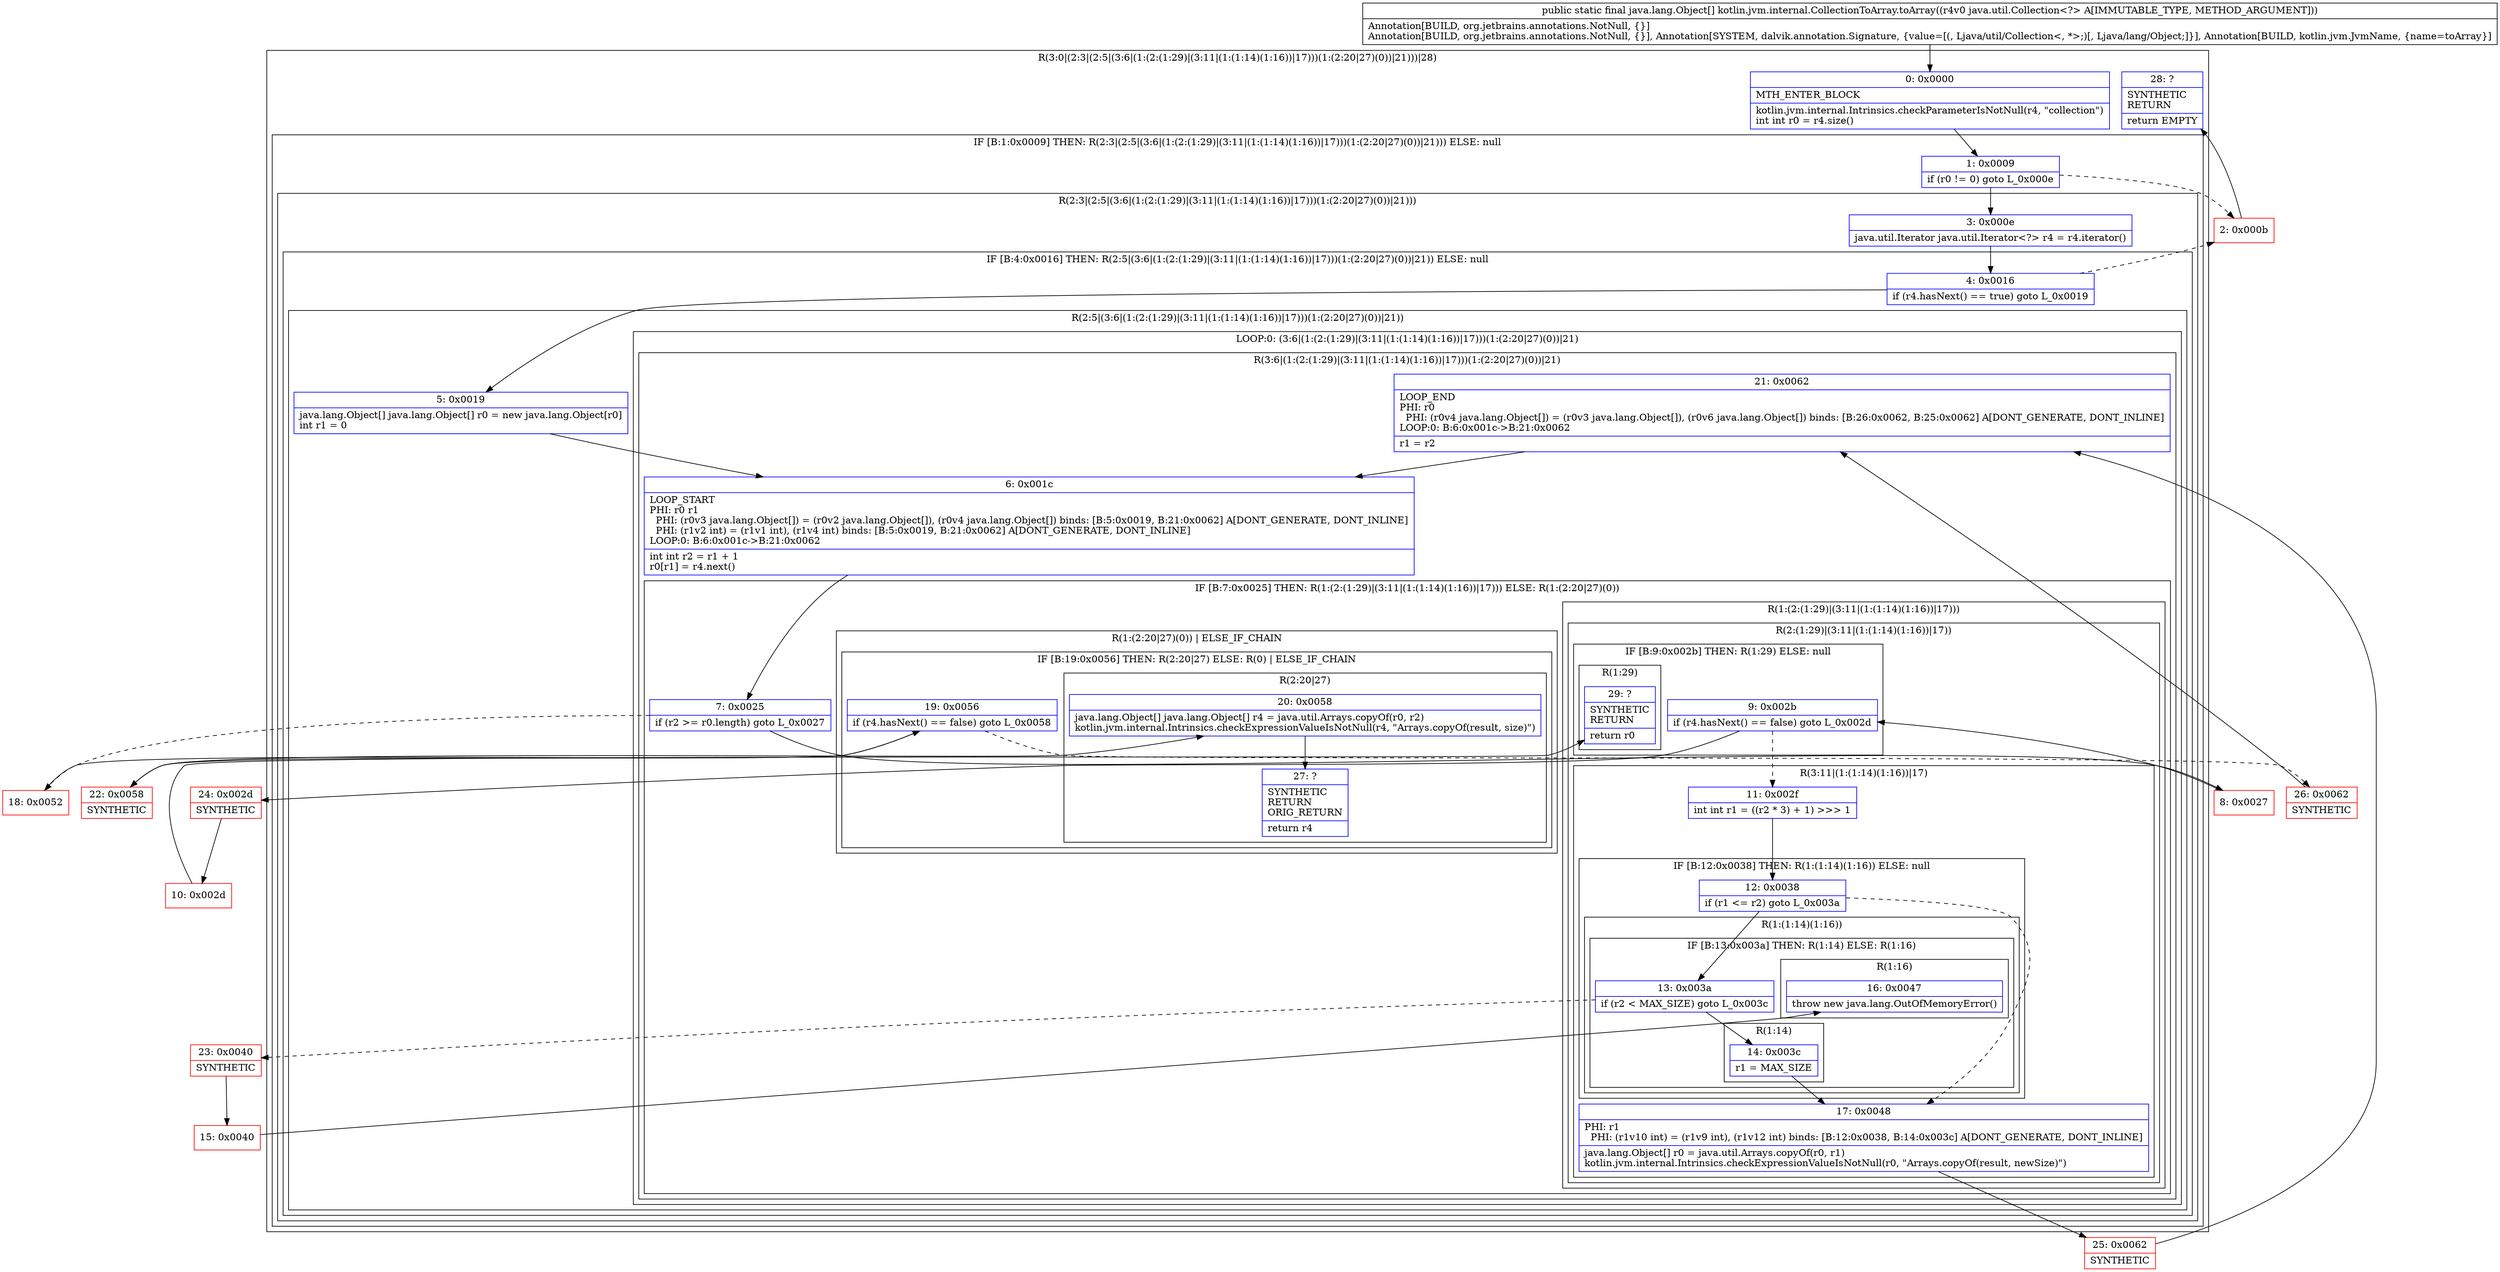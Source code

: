 digraph "CFG forkotlin.jvm.internal.CollectionToArray.toArray(Ljava\/util\/Collection;)[Ljava\/lang\/Object;" {
subgraph cluster_Region_290298115 {
label = "R(3:0|(2:3|(2:5|(3:6|(1:(2:(1:29)|(3:11|(1:(1:14)(1:16))|17)))(1:(2:20|27)(0))|21)))|28)";
node [shape=record,color=blue];
Node_0 [shape=record,label="{0\:\ 0x0000|MTH_ENTER_BLOCK\l|kotlin.jvm.internal.Intrinsics.checkParameterIsNotNull(r4, \"collection\")\lint int r0 = r4.size()\l}"];
subgraph cluster_IfRegion_1294387303 {
label = "IF [B:1:0x0009] THEN: R(2:3|(2:5|(3:6|(1:(2:(1:29)|(3:11|(1:(1:14)(1:16))|17)))(1:(2:20|27)(0))|21))) ELSE: null";
node [shape=record,color=blue];
Node_1 [shape=record,label="{1\:\ 0x0009|if (r0 != 0) goto L_0x000e\l}"];
subgraph cluster_Region_872895414 {
label = "R(2:3|(2:5|(3:6|(1:(2:(1:29)|(3:11|(1:(1:14)(1:16))|17)))(1:(2:20|27)(0))|21)))";
node [shape=record,color=blue];
Node_3 [shape=record,label="{3\:\ 0x000e|java.util.Iterator java.util.Iterator\<?\> r4 = r4.iterator()\l}"];
subgraph cluster_IfRegion_1241469364 {
label = "IF [B:4:0x0016] THEN: R(2:5|(3:6|(1:(2:(1:29)|(3:11|(1:(1:14)(1:16))|17)))(1:(2:20|27)(0))|21)) ELSE: null";
node [shape=record,color=blue];
Node_4 [shape=record,label="{4\:\ 0x0016|if (r4.hasNext() == true) goto L_0x0019\l}"];
subgraph cluster_Region_712890660 {
label = "R(2:5|(3:6|(1:(2:(1:29)|(3:11|(1:(1:14)(1:16))|17)))(1:(2:20|27)(0))|21))";
node [shape=record,color=blue];
Node_5 [shape=record,label="{5\:\ 0x0019|java.lang.Object[] java.lang.Object[] r0 = new java.lang.Object[r0]\lint r1 = 0\l}"];
subgraph cluster_LoopRegion_622134191 {
label = "LOOP:0: (3:6|(1:(2:(1:29)|(3:11|(1:(1:14)(1:16))|17)))(1:(2:20|27)(0))|21)";
node [shape=record,color=blue];
subgraph cluster_Region_853658908 {
label = "R(3:6|(1:(2:(1:29)|(3:11|(1:(1:14)(1:16))|17)))(1:(2:20|27)(0))|21)";
node [shape=record,color=blue];
Node_6 [shape=record,label="{6\:\ 0x001c|LOOP_START\lPHI: r0 r1 \l  PHI: (r0v3 java.lang.Object[]) = (r0v2 java.lang.Object[]), (r0v4 java.lang.Object[]) binds: [B:5:0x0019, B:21:0x0062] A[DONT_GENERATE, DONT_INLINE]\l  PHI: (r1v2 int) = (r1v1 int), (r1v4 int) binds: [B:5:0x0019, B:21:0x0062] A[DONT_GENERATE, DONT_INLINE]\lLOOP:0: B:6:0x001c\-\>B:21:0x0062\l|int int r2 = r1 + 1\lr0[r1] = r4.next()\l}"];
subgraph cluster_IfRegion_2012332038 {
label = "IF [B:7:0x0025] THEN: R(1:(2:(1:29)|(3:11|(1:(1:14)(1:16))|17))) ELSE: R(1:(2:20|27)(0))";
node [shape=record,color=blue];
Node_7 [shape=record,label="{7\:\ 0x0025|if (r2 \>= r0.length) goto L_0x0027\l}"];
subgraph cluster_Region_833181926 {
label = "R(1:(2:(1:29)|(3:11|(1:(1:14)(1:16))|17)))";
node [shape=record,color=blue];
subgraph cluster_Region_2070912016 {
label = "R(2:(1:29)|(3:11|(1:(1:14)(1:16))|17))";
node [shape=record,color=blue];
subgraph cluster_IfRegion_1980860061 {
label = "IF [B:9:0x002b] THEN: R(1:29) ELSE: null";
node [shape=record,color=blue];
Node_9 [shape=record,label="{9\:\ 0x002b|if (r4.hasNext() == false) goto L_0x002d\l}"];
subgraph cluster_Region_221156619 {
label = "R(1:29)";
node [shape=record,color=blue];
Node_29 [shape=record,label="{29\:\ ?|SYNTHETIC\lRETURN\l|return r0\l}"];
}
}
subgraph cluster_Region_1262779743 {
label = "R(3:11|(1:(1:14)(1:16))|17)";
node [shape=record,color=blue];
Node_11 [shape=record,label="{11\:\ 0x002f|int int r1 = ((r2 * 3) + 1) \>\>\> 1\l}"];
subgraph cluster_IfRegion_842143889 {
label = "IF [B:12:0x0038] THEN: R(1:(1:14)(1:16)) ELSE: null";
node [shape=record,color=blue];
Node_12 [shape=record,label="{12\:\ 0x0038|if (r1 \<= r2) goto L_0x003a\l}"];
subgraph cluster_Region_795146577 {
label = "R(1:(1:14)(1:16))";
node [shape=record,color=blue];
subgraph cluster_IfRegion_1270484769 {
label = "IF [B:13:0x003a] THEN: R(1:14) ELSE: R(1:16)";
node [shape=record,color=blue];
Node_13 [shape=record,label="{13\:\ 0x003a|if (r2 \< MAX_SIZE) goto L_0x003c\l}"];
subgraph cluster_Region_843406736 {
label = "R(1:14)";
node [shape=record,color=blue];
Node_14 [shape=record,label="{14\:\ 0x003c|r1 = MAX_SIZE\l}"];
}
subgraph cluster_Region_576819049 {
label = "R(1:16)";
node [shape=record,color=blue];
Node_16 [shape=record,label="{16\:\ 0x0047|throw new java.lang.OutOfMemoryError()\l}"];
}
}
}
}
Node_17 [shape=record,label="{17\:\ 0x0048|PHI: r1 \l  PHI: (r1v10 int) = (r1v9 int), (r1v12 int) binds: [B:12:0x0038, B:14:0x003c] A[DONT_GENERATE, DONT_INLINE]\l|java.lang.Object[] r0 = java.util.Arrays.copyOf(r0, r1)\lkotlin.jvm.internal.Intrinsics.checkExpressionValueIsNotNull(r0, \"Arrays.copyOf(result, newSize)\")\l}"];
}
}
}
subgraph cluster_Region_1500810667 {
label = "R(1:(2:20|27)(0)) | ELSE_IF_CHAIN\l";
node [shape=record,color=blue];
subgraph cluster_IfRegion_2022043914 {
label = "IF [B:19:0x0056] THEN: R(2:20|27) ELSE: R(0) | ELSE_IF_CHAIN\l";
node [shape=record,color=blue];
Node_19 [shape=record,label="{19\:\ 0x0056|if (r4.hasNext() == false) goto L_0x0058\l}"];
subgraph cluster_Region_1517565957 {
label = "R(2:20|27)";
node [shape=record,color=blue];
Node_20 [shape=record,label="{20\:\ 0x0058|java.lang.Object[] java.lang.Object[] r4 = java.util.Arrays.copyOf(r0, r2)\lkotlin.jvm.internal.Intrinsics.checkExpressionValueIsNotNull(r4, \"Arrays.copyOf(result, size)\")\l}"];
Node_27 [shape=record,label="{27\:\ ?|SYNTHETIC\lRETURN\lORIG_RETURN\l|return r4\l}"];
}
subgraph cluster_Region_1585190281 {
label = "R(0)";
node [shape=record,color=blue];
}
}
}
}
Node_21 [shape=record,label="{21\:\ 0x0062|LOOP_END\lPHI: r0 \l  PHI: (r0v4 java.lang.Object[]) = (r0v3 java.lang.Object[]), (r0v6 java.lang.Object[]) binds: [B:26:0x0062, B:25:0x0062] A[DONT_GENERATE, DONT_INLINE]\lLOOP:0: B:6:0x001c\-\>B:21:0x0062\l|r1 = r2\l}"];
}
}
}
}
}
}
Node_28 [shape=record,label="{28\:\ ?|SYNTHETIC\lRETURN\l|return EMPTY\l}"];
}
Node_2 [shape=record,color=red,label="{2\:\ 0x000b}"];
Node_8 [shape=record,color=red,label="{8\:\ 0x0027}"];
Node_10 [shape=record,color=red,label="{10\:\ 0x002d}"];
Node_15 [shape=record,color=red,label="{15\:\ 0x0040}"];
Node_18 [shape=record,color=red,label="{18\:\ 0x0052}"];
Node_22 [shape=record,color=red,label="{22\:\ 0x0058|SYNTHETIC\l}"];
Node_23 [shape=record,color=red,label="{23\:\ 0x0040|SYNTHETIC\l}"];
Node_24 [shape=record,color=red,label="{24\:\ 0x002d|SYNTHETIC\l}"];
Node_25 [shape=record,color=red,label="{25\:\ 0x0062|SYNTHETIC\l}"];
Node_26 [shape=record,color=red,label="{26\:\ 0x0062|SYNTHETIC\l}"];
MethodNode[shape=record,label="{public static final java.lang.Object[] kotlin.jvm.internal.CollectionToArray.toArray((r4v0 java.util.Collection\<?\> A[IMMUTABLE_TYPE, METHOD_ARGUMENT]))  | Annotation[BUILD, org.jetbrains.annotations.NotNull, \{\}]\lAnnotation[BUILD, org.jetbrains.annotations.NotNull, \{\}], Annotation[SYSTEM, dalvik.annotation.Signature, \{value=[(, Ljava\/util\/Collection\<, *\>;)[, Ljava\/lang\/Object;]\}], Annotation[BUILD, kotlin.jvm.JvmName, \{name=toArray\}]\l}"];
MethodNode -> Node_0;
Node_0 -> Node_1;
Node_1 -> Node_2[style=dashed];
Node_1 -> Node_3;
Node_3 -> Node_4;
Node_4 -> Node_5;
Node_4 -> Node_2[style=dashed];
Node_5 -> Node_6;
Node_6 -> Node_7;
Node_7 -> Node_8;
Node_7 -> Node_18[style=dashed];
Node_9 -> Node_11[style=dashed];
Node_9 -> Node_24;
Node_11 -> Node_12;
Node_12 -> Node_13;
Node_12 -> Node_17[style=dashed];
Node_13 -> Node_14;
Node_13 -> Node_23[style=dashed];
Node_14 -> Node_17;
Node_17 -> Node_25;
Node_19 -> Node_22;
Node_19 -> Node_26[style=dashed];
Node_20 -> Node_27;
Node_21 -> Node_6;
Node_2 -> Node_28;
Node_8 -> Node_9;
Node_10 -> Node_29;
Node_15 -> Node_16;
Node_18 -> Node_19;
Node_22 -> Node_20;
Node_23 -> Node_15;
Node_24 -> Node_10;
Node_25 -> Node_21;
Node_26 -> Node_21;
}

